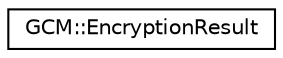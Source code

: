 digraph "Graphical Class Hierarchy"
{
 // LATEX_PDF_SIZE
  edge [fontname="Helvetica",fontsize="10",labelfontname="Helvetica",labelfontsize="10"];
  node [fontname="Helvetica",fontsize="10",shape=record];
  rankdir="LR";
  Node0 [label="GCM::EncryptionResult",height=0.2,width=0.4,color="black", fillcolor="white", style="filled",URL="$structGCM_1_1EncryptionResult.html",tooltip="A ciphertext and associated auth tag."];
}

